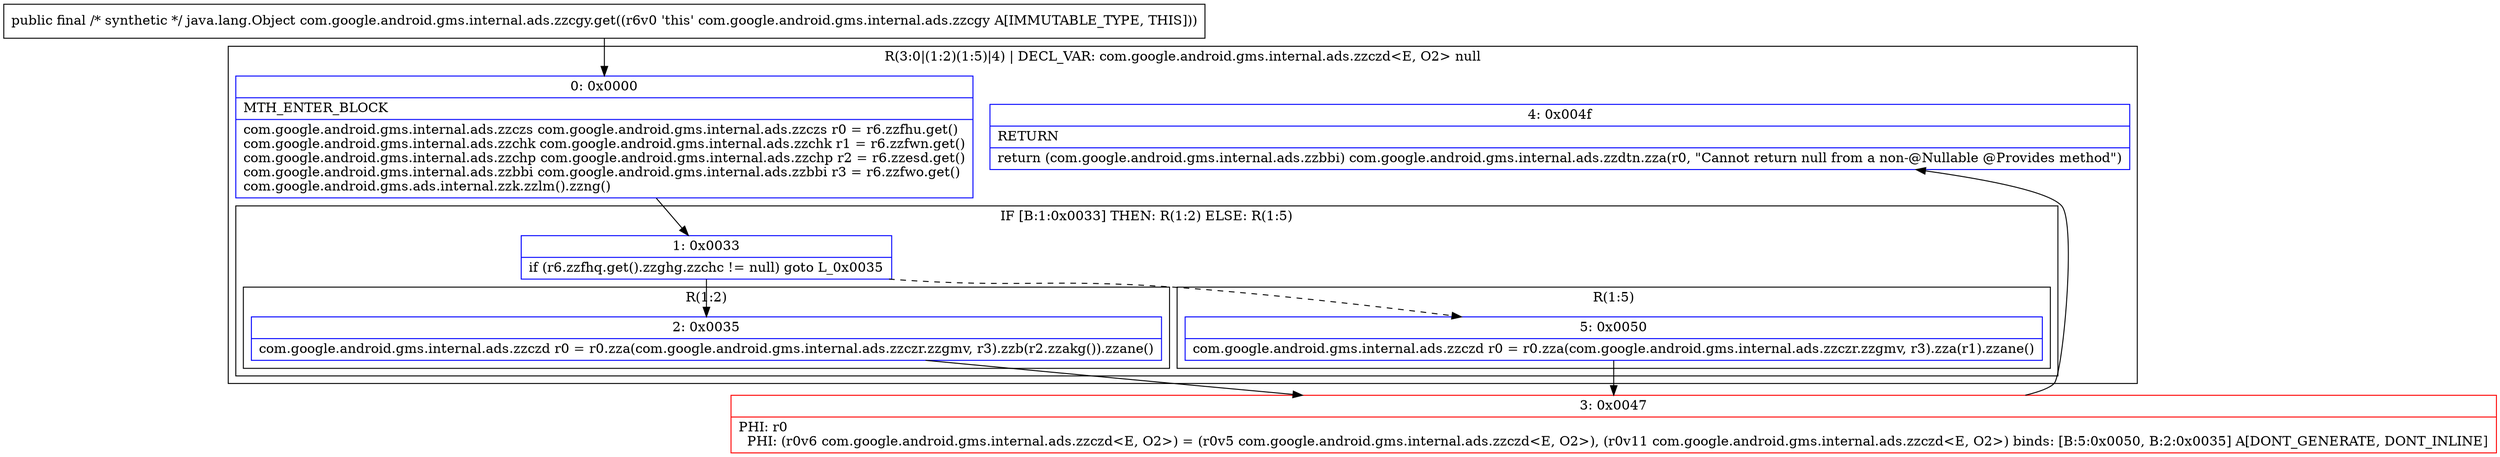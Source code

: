 digraph "CFG forcom.google.android.gms.internal.ads.zzcgy.get()Ljava\/lang\/Object;" {
subgraph cluster_Region_784075302 {
label = "R(3:0|(1:2)(1:5)|4) | DECL_VAR: com.google.android.gms.internal.ads.zzczd\<E, O2\> null\l";
node [shape=record,color=blue];
Node_0 [shape=record,label="{0\:\ 0x0000|MTH_ENTER_BLOCK\l|com.google.android.gms.internal.ads.zzczs com.google.android.gms.internal.ads.zzczs r0 = r6.zzfhu.get()\lcom.google.android.gms.internal.ads.zzchk com.google.android.gms.internal.ads.zzchk r1 = r6.zzfwn.get()\lcom.google.android.gms.internal.ads.zzchp com.google.android.gms.internal.ads.zzchp r2 = r6.zzesd.get()\lcom.google.android.gms.internal.ads.zzbbi com.google.android.gms.internal.ads.zzbbi r3 = r6.zzfwo.get()\lcom.google.android.gms.ads.internal.zzk.zzlm().zzng()\l}"];
subgraph cluster_IfRegion_563804222 {
label = "IF [B:1:0x0033] THEN: R(1:2) ELSE: R(1:5)";
node [shape=record,color=blue];
Node_1 [shape=record,label="{1\:\ 0x0033|if (r6.zzfhq.get().zzghg.zzchc != null) goto L_0x0035\l}"];
subgraph cluster_Region_1767555497 {
label = "R(1:2)";
node [shape=record,color=blue];
Node_2 [shape=record,label="{2\:\ 0x0035|com.google.android.gms.internal.ads.zzczd r0 = r0.zza(com.google.android.gms.internal.ads.zzczr.zzgmv, r3).zzb(r2.zzakg()).zzane()\l}"];
}
subgraph cluster_Region_1480801497 {
label = "R(1:5)";
node [shape=record,color=blue];
Node_5 [shape=record,label="{5\:\ 0x0050|com.google.android.gms.internal.ads.zzczd r0 = r0.zza(com.google.android.gms.internal.ads.zzczr.zzgmv, r3).zza(r1).zzane()\l}"];
}
}
Node_4 [shape=record,label="{4\:\ 0x004f|RETURN\l|return (com.google.android.gms.internal.ads.zzbbi) com.google.android.gms.internal.ads.zzdtn.zza(r0, \"Cannot return null from a non\-@Nullable @Provides method\")\l}"];
}
Node_3 [shape=record,color=red,label="{3\:\ 0x0047|PHI: r0 \l  PHI: (r0v6 com.google.android.gms.internal.ads.zzczd\<E, O2\>) = (r0v5 com.google.android.gms.internal.ads.zzczd\<E, O2\>), (r0v11 com.google.android.gms.internal.ads.zzczd\<E, O2\>) binds: [B:5:0x0050, B:2:0x0035] A[DONT_GENERATE, DONT_INLINE]\l}"];
MethodNode[shape=record,label="{public final \/* synthetic *\/ java.lang.Object com.google.android.gms.internal.ads.zzcgy.get((r6v0 'this' com.google.android.gms.internal.ads.zzcgy A[IMMUTABLE_TYPE, THIS])) }"];
MethodNode -> Node_0;
Node_0 -> Node_1;
Node_1 -> Node_2;
Node_1 -> Node_5[style=dashed];
Node_2 -> Node_3;
Node_5 -> Node_3;
Node_3 -> Node_4;
}

